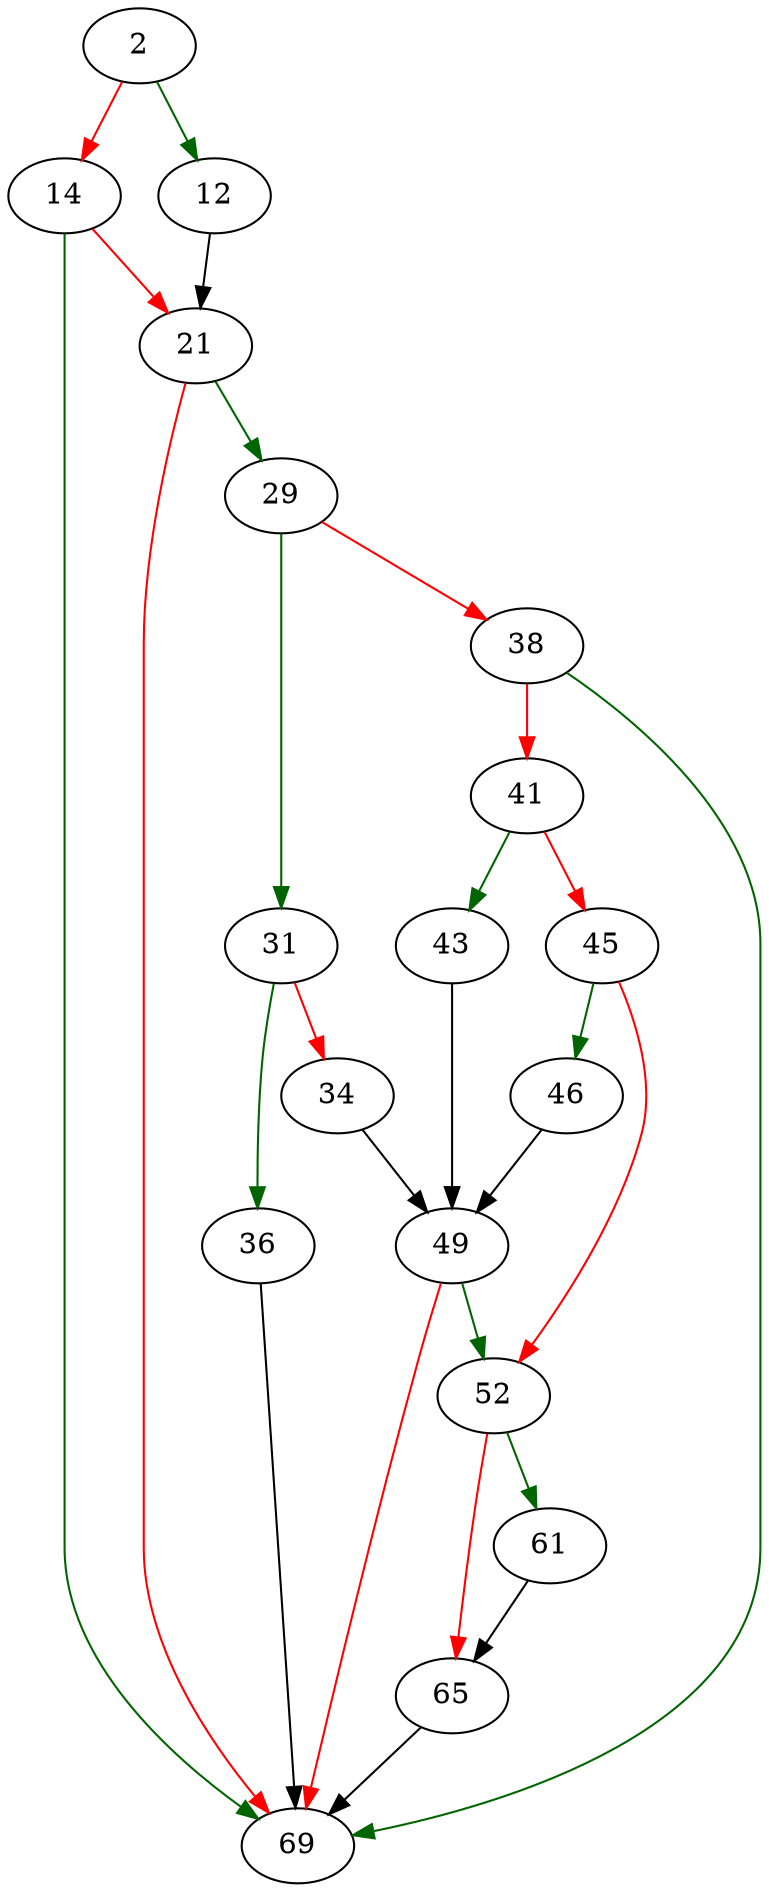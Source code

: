 strict digraph "invalidate_cache" {
	// Node definitions.
	2 [entry=true];
	12;
	14;
	21;
	69;
	29;
	31;
	38;
	36;
	34;
	49;
	41;
	43;
	45;
	46;
	52;
	61;
	65;

	// Edge definitions.
	2 -> 12 [
		color=darkgreen
		cond=true
	];
	2 -> 14 [
		color=red
		cond=false
	];
	12 -> 21;
	14 -> 21 [
		color=red
		cond=false
	];
	14 -> 69 [
		color=darkgreen
		cond=true
	];
	21 -> 69 [
		color=red
		cond=false
	];
	21 -> 29 [
		color=darkgreen
		cond=true
	];
	29 -> 31 [
		color=darkgreen
		cond=true
	];
	29 -> 38 [
		color=red
		cond=false
	];
	31 -> 36 [
		color=darkgreen
		cond=true
	];
	31 -> 34 [
		color=red
		cond=false
	];
	38 -> 69 [
		color=darkgreen
		cond=true
	];
	38 -> 41 [
		color=red
		cond=false
	];
	36 -> 69;
	34 -> 49;
	49 -> 69 [
		color=red
		cond=false
	];
	49 -> 52 [
		color=darkgreen
		cond=true
	];
	41 -> 43 [
		color=darkgreen
		cond=true
	];
	41 -> 45 [
		color=red
		cond=false
	];
	43 -> 49;
	45 -> 46 [
		color=darkgreen
		cond=true
	];
	45 -> 52 [
		color=red
		cond=false
	];
	46 -> 49;
	52 -> 61 [
		color=darkgreen
		cond=true
	];
	52 -> 65 [
		color=red
		cond=false
	];
	61 -> 65;
	65 -> 69;
}
